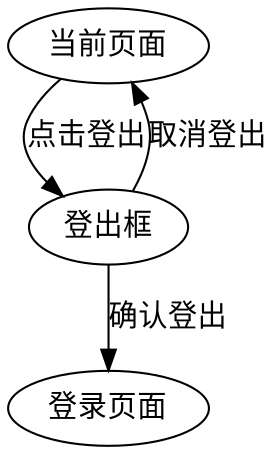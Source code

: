 digraph login {
rankdir=TB;
fontname = "SimHei";
fontsize = 12;       

present_page [label="当前页面"];
login_page [label="登录页面"];
logout_window [label="登出框"];

present_page -> logout_window [label="点击登出"];
logout_window -> login_page [label="确认登出"];
logout_window -> present_page [label="取消登出"];
}
